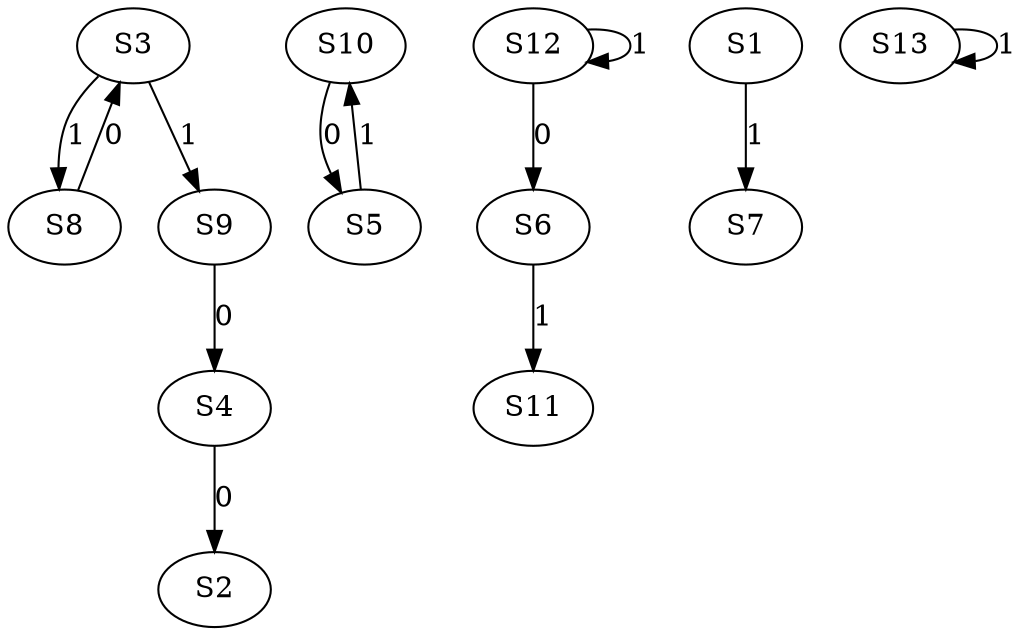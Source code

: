 strict digraph {
	S4 -> S2 [ label = 0 ];
	S8 -> S3 [ label = 0 ];
	S9 -> S4 [ label = 0 ];
	S10 -> S5 [ label = 0 ];
	S12 -> S6 [ label = 0 ];
	S1 -> S7 [ label = 1 ];
	S3 -> S8 [ label = 1 ];
	S3 -> S9 [ label = 1 ];
	S5 -> S10 [ label = 1 ];
	S6 -> S11 [ label = 1 ];
	S12 -> S12 [ label = 1 ];
	S13 -> S13 [ label = 1 ];
}